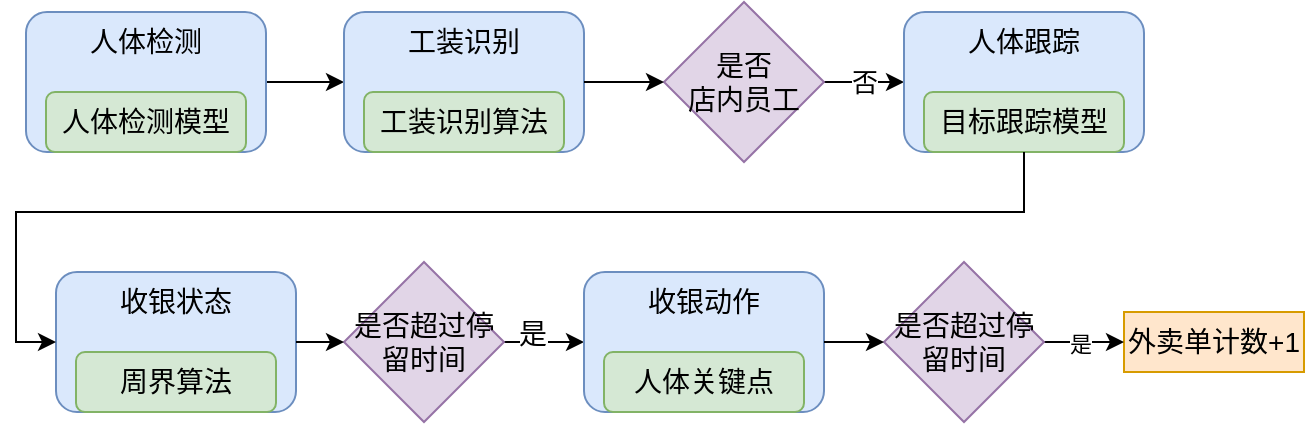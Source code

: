 <mxfile version="22.1.7" type="github">
  <diagram name="Page-1" id="K4XJB-IpsWxvWA9TmqX1">
    <mxGraphModel dx="830" dy="460" grid="1" gridSize="10" guides="1" tooltips="1" connect="1" arrows="1" fold="1" page="1" pageScale="1" pageWidth="850" pageHeight="1100" math="0" shadow="0">
      <root>
        <mxCell id="0" />
        <mxCell id="1" parent="0" />
        <mxCell id="XLcnuakk06AnYE1t6LQo-16" value="" style="edgeStyle=orthogonalEdgeStyle;rounded=0;orthogonalLoop=1;jettySize=auto;html=1;entryX=0;entryY=0.5;entryDx=0;entryDy=0;fontSize=14;" edge="1" parent="1" source="XLcnuakk06AnYE1t6LQo-1" target="XLcnuakk06AnYE1t6LQo-18">
          <mxGeometry relative="1" as="geometry">
            <mxPoint x="231" y="285" as="targetPoint" />
          </mxGeometry>
        </mxCell>
        <mxCell id="XLcnuakk06AnYE1t6LQo-1" value="" style="rounded=1;whiteSpace=wrap;html=1;fillColor=#dae8fc;strokeColor=#6c8ebf;fontSize=14;" vertex="1" parent="1">
          <mxGeometry x="61" y="250" width="120" height="70" as="geometry" />
        </mxCell>
        <mxCell id="XLcnuakk06AnYE1t6LQo-24" value="" style="edgeStyle=orthogonalEdgeStyle;rounded=0;orthogonalLoop=1;jettySize=auto;html=1;fontSize=14;entryX=0;entryY=0.5;entryDx=0;entryDy=0;" edge="1" parent="1" source="XLcnuakk06AnYE1t6LQo-4" target="XLcnuakk06AnYE1t6LQo-12">
          <mxGeometry relative="1" as="geometry" />
        </mxCell>
        <mxCell id="XLcnuakk06AnYE1t6LQo-36" value="否" style="edgeLabel;html=1;align=center;verticalAlign=middle;resizable=0;points=[];fontSize=13;" vertex="1" connectable="0" parent="XLcnuakk06AnYE1t6LQo-24">
          <mxGeometry x="-0.811" y="1" relative="1" as="geometry">
            <mxPoint x="16" y="1" as="offset" />
          </mxGeometry>
        </mxCell>
        <mxCell id="XLcnuakk06AnYE1t6LQo-4" value="是否&lt;br style=&quot;font-size: 14px;&quot;&gt;店内员工" style="rhombus;whiteSpace=wrap;html=1;fillColor=#e1d5e7;strokeColor=#9673a6;fontSize=14;" vertex="1" parent="1">
          <mxGeometry x="380" y="245" width="80" height="80" as="geometry" />
        </mxCell>
        <mxCell id="XLcnuakk06AnYE1t6LQo-8" value="人体检测模型" style="rounded=1;whiteSpace=wrap;html=1;fillColor=#d5e8d4;strokeColor=#82b366;fontSize=14;" vertex="1" parent="1">
          <mxGeometry x="71" y="290" width="100" height="30" as="geometry" />
        </mxCell>
        <mxCell id="XLcnuakk06AnYE1t6LQo-11" value="人体检测" style="text;strokeColor=none;align=center;fillColor=none;html=1;verticalAlign=middle;whiteSpace=wrap;rounded=0;fontSize=14;" vertex="1" parent="1">
          <mxGeometry x="76" y="250" width="90" height="30" as="geometry" />
        </mxCell>
        <mxCell id="XLcnuakk06AnYE1t6LQo-15" value="" style="group;fontSize=14;" vertex="1" connectable="0" parent="1">
          <mxGeometry x="500" y="250" width="120" height="70" as="geometry" />
        </mxCell>
        <mxCell id="XLcnuakk06AnYE1t6LQo-12" value="" style="rounded=1;whiteSpace=wrap;html=1;fillColor=#dae8fc;strokeColor=#6c8ebf;fontSize=14;" vertex="1" parent="XLcnuakk06AnYE1t6LQo-15">
          <mxGeometry width="120" height="70" as="geometry" />
        </mxCell>
        <mxCell id="XLcnuakk06AnYE1t6LQo-13" value="目标跟踪模型" style="rounded=1;whiteSpace=wrap;html=1;fillColor=#d5e8d4;strokeColor=#82b366;fontSize=14;" vertex="1" parent="XLcnuakk06AnYE1t6LQo-15">
          <mxGeometry x="10" y="40" width="100" height="30" as="geometry" />
        </mxCell>
        <mxCell id="XLcnuakk06AnYE1t6LQo-14" value="人体跟踪" style="text;strokeColor=none;align=center;fillColor=none;html=1;verticalAlign=middle;whiteSpace=wrap;rounded=0;fontSize=14;" vertex="1" parent="XLcnuakk06AnYE1t6LQo-15">
          <mxGeometry x="15" width="90" height="30" as="geometry" />
        </mxCell>
        <mxCell id="XLcnuakk06AnYE1t6LQo-17" value="" style="group;fontSize=14;" vertex="1" connectable="0" parent="1">
          <mxGeometry x="220" y="250" width="120" height="70" as="geometry" />
        </mxCell>
        <mxCell id="XLcnuakk06AnYE1t6LQo-18" value="" style="rounded=1;whiteSpace=wrap;html=1;fillColor=#dae8fc;strokeColor=#6c8ebf;fontSize=14;" vertex="1" parent="XLcnuakk06AnYE1t6LQo-17">
          <mxGeometry width="120" height="70" as="geometry" />
        </mxCell>
        <mxCell id="XLcnuakk06AnYE1t6LQo-19" value="工装识别算法" style="rounded=1;whiteSpace=wrap;html=1;fillColor=#d5e8d4;strokeColor=#82b366;fontSize=14;" vertex="1" parent="XLcnuakk06AnYE1t6LQo-17">
          <mxGeometry x="10" y="40" width="100" height="30" as="geometry" />
        </mxCell>
        <mxCell id="XLcnuakk06AnYE1t6LQo-20" value="工装识别" style="text;strokeColor=none;align=center;fillColor=none;html=1;verticalAlign=middle;whiteSpace=wrap;rounded=0;fontSize=14;" vertex="1" parent="XLcnuakk06AnYE1t6LQo-17">
          <mxGeometry x="15" width="90" height="30" as="geometry" />
        </mxCell>
        <mxCell id="XLcnuakk06AnYE1t6LQo-22" value="" style="edgeStyle=orthogonalEdgeStyle;rounded=0;orthogonalLoop=1;jettySize=auto;html=1;fontSize=14;" edge="1" parent="1" source="XLcnuakk06AnYE1t6LQo-18" target="XLcnuakk06AnYE1t6LQo-4">
          <mxGeometry relative="1" as="geometry" />
        </mxCell>
        <mxCell id="XLcnuakk06AnYE1t6LQo-29" value="" style="edgeStyle=orthogonalEdgeStyle;rounded=0;orthogonalLoop=1;jettySize=auto;html=1;fontSize=14;entryX=0;entryY=0.5;entryDx=0;entryDy=0;" edge="1" parent="1" source="XLcnuakk06AnYE1t6LQo-23" target="XLcnuakk06AnYE1t6LQo-46">
          <mxGeometry relative="1" as="geometry" />
        </mxCell>
        <mxCell id="XLcnuakk06AnYE1t6LQo-30" value="是" style="edgeLabel;html=1;align=center;verticalAlign=middle;resizable=0;points=[];fontSize=14;" vertex="1" connectable="0" parent="XLcnuakk06AnYE1t6LQo-29">
          <mxGeometry x="-0.3" y="4" relative="1" as="geometry">
            <mxPoint as="offset" />
          </mxGeometry>
        </mxCell>
        <mxCell id="XLcnuakk06AnYE1t6LQo-23" value="是否超过停留时间" style="rhombus;whiteSpace=wrap;html=1;fillColor=#e1d5e7;strokeColor=#9673a6;fontSize=14;" vertex="1" parent="1">
          <mxGeometry x="220" y="375" width="80" height="80" as="geometry" />
        </mxCell>
        <mxCell id="XLcnuakk06AnYE1t6LQo-25" value="外卖单计数+1" style="whiteSpace=wrap;html=1;fillColor=#ffe6cc;strokeColor=#d79b00;fontSize=14;" vertex="1" parent="1">
          <mxGeometry x="610" y="400" width="90" height="30" as="geometry" />
        </mxCell>
        <mxCell id="XLcnuakk06AnYE1t6LQo-37" value="" style="group;fontSize=14;" vertex="1" connectable="0" parent="1">
          <mxGeometry x="76" y="380" width="120" height="70" as="geometry" />
        </mxCell>
        <mxCell id="XLcnuakk06AnYE1t6LQo-38" value="" style="rounded=1;whiteSpace=wrap;html=1;fillColor=#dae8fc;strokeColor=#6c8ebf;fontSize=14;" vertex="1" parent="XLcnuakk06AnYE1t6LQo-37">
          <mxGeometry width="120" height="70" as="geometry" />
        </mxCell>
        <mxCell id="XLcnuakk06AnYE1t6LQo-39" value="周界算法" style="rounded=1;whiteSpace=wrap;html=1;fillColor=#d5e8d4;strokeColor=#82b366;fontSize=14;" vertex="1" parent="XLcnuakk06AnYE1t6LQo-37">
          <mxGeometry x="10" y="40" width="100" height="30" as="geometry" />
        </mxCell>
        <mxCell id="XLcnuakk06AnYE1t6LQo-40" value="收银状态" style="text;strokeColor=none;align=center;fillColor=none;html=1;verticalAlign=middle;whiteSpace=wrap;rounded=0;fontSize=14;" vertex="1" parent="XLcnuakk06AnYE1t6LQo-37">
          <mxGeometry x="15" width="90" height="30" as="geometry" />
        </mxCell>
        <mxCell id="XLcnuakk06AnYE1t6LQo-41" value="" style="edgeStyle=orthogonalEdgeStyle;rounded=0;orthogonalLoop=1;jettySize=auto;html=1;entryX=0;entryY=0.5;entryDx=0;entryDy=0;" edge="1" parent="1" source="XLcnuakk06AnYE1t6LQo-12" target="XLcnuakk06AnYE1t6LQo-38">
          <mxGeometry relative="1" as="geometry">
            <Array as="points">
              <mxPoint x="560" y="350" />
              <mxPoint x="56" y="350" />
              <mxPoint x="56" y="415" />
            </Array>
          </mxGeometry>
        </mxCell>
        <mxCell id="XLcnuakk06AnYE1t6LQo-43" value="" style="edgeStyle=orthogonalEdgeStyle;rounded=0;orthogonalLoop=1;jettySize=auto;html=1;" edge="1" parent="1" source="XLcnuakk06AnYE1t6LQo-38" target="XLcnuakk06AnYE1t6LQo-23">
          <mxGeometry relative="1" as="geometry" />
        </mxCell>
        <mxCell id="XLcnuakk06AnYE1t6LQo-49" value="" style="edgeStyle=orthogonalEdgeStyle;rounded=0;orthogonalLoop=1;jettySize=auto;html=1;" edge="1" parent="1" source="XLcnuakk06AnYE1t6LQo-44" target="XLcnuakk06AnYE1t6LQo-25">
          <mxGeometry relative="1" as="geometry" />
        </mxCell>
        <mxCell id="XLcnuakk06AnYE1t6LQo-50" value="是" style="edgeLabel;html=1;align=center;verticalAlign=middle;resizable=0;points=[];" vertex="1" connectable="0" parent="XLcnuakk06AnYE1t6LQo-49">
          <mxGeometry x="-0.12" y="-1" relative="1" as="geometry">
            <mxPoint as="offset" />
          </mxGeometry>
        </mxCell>
        <mxCell id="XLcnuakk06AnYE1t6LQo-44" value="是否超过停留时间" style="rhombus;whiteSpace=wrap;html=1;fillColor=#e1d5e7;strokeColor=#9673a6;fontSize=14;" vertex="1" parent="1">
          <mxGeometry x="490" y="375" width="80" height="80" as="geometry" />
        </mxCell>
        <mxCell id="XLcnuakk06AnYE1t6LQo-45" value="" style="group;fontSize=14;" vertex="1" connectable="0" parent="1">
          <mxGeometry x="340" y="380" width="120" height="70" as="geometry" />
        </mxCell>
        <mxCell id="XLcnuakk06AnYE1t6LQo-46" value="" style="rounded=1;whiteSpace=wrap;html=1;fillColor=#dae8fc;strokeColor=#6c8ebf;fontSize=14;" vertex="1" parent="XLcnuakk06AnYE1t6LQo-45">
          <mxGeometry width="120" height="70" as="geometry" />
        </mxCell>
        <mxCell id="XLcnuakk06AnYE1t6LQo-47" value="人体关键点" style="rounded=1;whiteSpace=wrap;html=1;fillColor=#d5e8d4;strokeColor=#82b366;fontSize=14;" vertex="1" parent="XLcnuakk06AnYE1t6LQo-45">
          <mxGeometry x="10" y="40" width="100" height="30" as="geometry" />
        </mxCell>
        <mxCell id="XLcnuakk06AnYE1t6LQo-48" value="收银动作" style="text;strokeColor=none;align=center;fillColor=none;html=1;verticalAlign=middle;whiteSpace=wrap;rounded=0;fontSize=14;" vertex="1" parent="XLcnuakk06AnYE1t6LQo-45">
          <mxGeometry x="15" width="90" height="30" as="geometry" />
        </mxCell>
        <mxCell id="XLcnuakk06AnYE1t6LQo-51" value="" style="edgeStyle=orthogonalEdgeStyle;rounded=0;orthogonalLoop=1;jettySize=auto;html=1;" edge="1" parent="1" source="XLcnuakk06AnYE1t6LQo-46" target="XLcnuakk06AnYE1t6LQo-44">
          <mxGeometry relative="1" as="geometry" />
        </mxCell>
      </root>
    </mxGraphModel>
  </diagram>
</mxfile>
